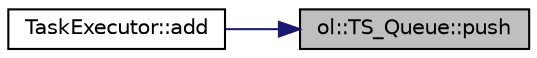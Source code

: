 digraph "ol::TS_Queue::push"
{
 // LATEX_PDF_SIZE
  edge [fontname="Helvetica",fontsize="10",labelfontname="Helvetica",labelfontsize="10"];
  node [fontname="Helvetica",fontsize="10",shape=record];
  rankdir="RL";
  Node1 [label="ol::TS_Queue::push",height=0.2,width=0.4,color="black", fillcolor="grey75", style="filled", fontcolor="black",tooltip="Write data to TS_Queue."];
  Node1 -> Node2 [dir="back",color="midnightblue",fontsize="10",style="solid",fontname="Helvetica"];
  Node2 [label="TaskExecutor::add",height=0.2,width=0.4,color="black", fillcolor="white", style="filled",URL="$struct_task_executor.html#a5b829412a1886c0135ecb92537d4406d",tooltip=" "];
}
